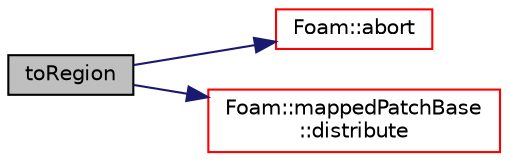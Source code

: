 digraph "toRegion"
{
  bgcolor="transparent";
  edge [fontname="Helvetica",fontsize="10",labelfontname="Helvetica",labelfontsize="10"];
  node [fontname="Helvetica",fontsize="10",shape=record];
  rankdir="LR";
  Node2550 [label="toRegion",height=0.2,width=0.4,color="black", fillcolor="grey75", style="filled", fontcolor="black"];
  Node2550 -> Node2551 [color="midnightblue",fontsize="10",style="solid",fontname="Helvetica"];
  Node2551 [label="Foam::abort",height=0.2,width=0.4,color="red",URL="$a21851.html#a447107a607d03e417307c203fa5fb44b"];
  Node2550 -> Node2596 [color="midnightblue",fontsize="10",style="solid",fontname="Helvetica"];
  Node2596 [label="Foam::mappedPatchBase\l::distribute",height=0.2,width=0.4,color="red",URL="$a26225.html#abc1fef854aa7627739504e6f5408dd79",tooltip="Wrapper around map/interpolate data distribution. "];
}
